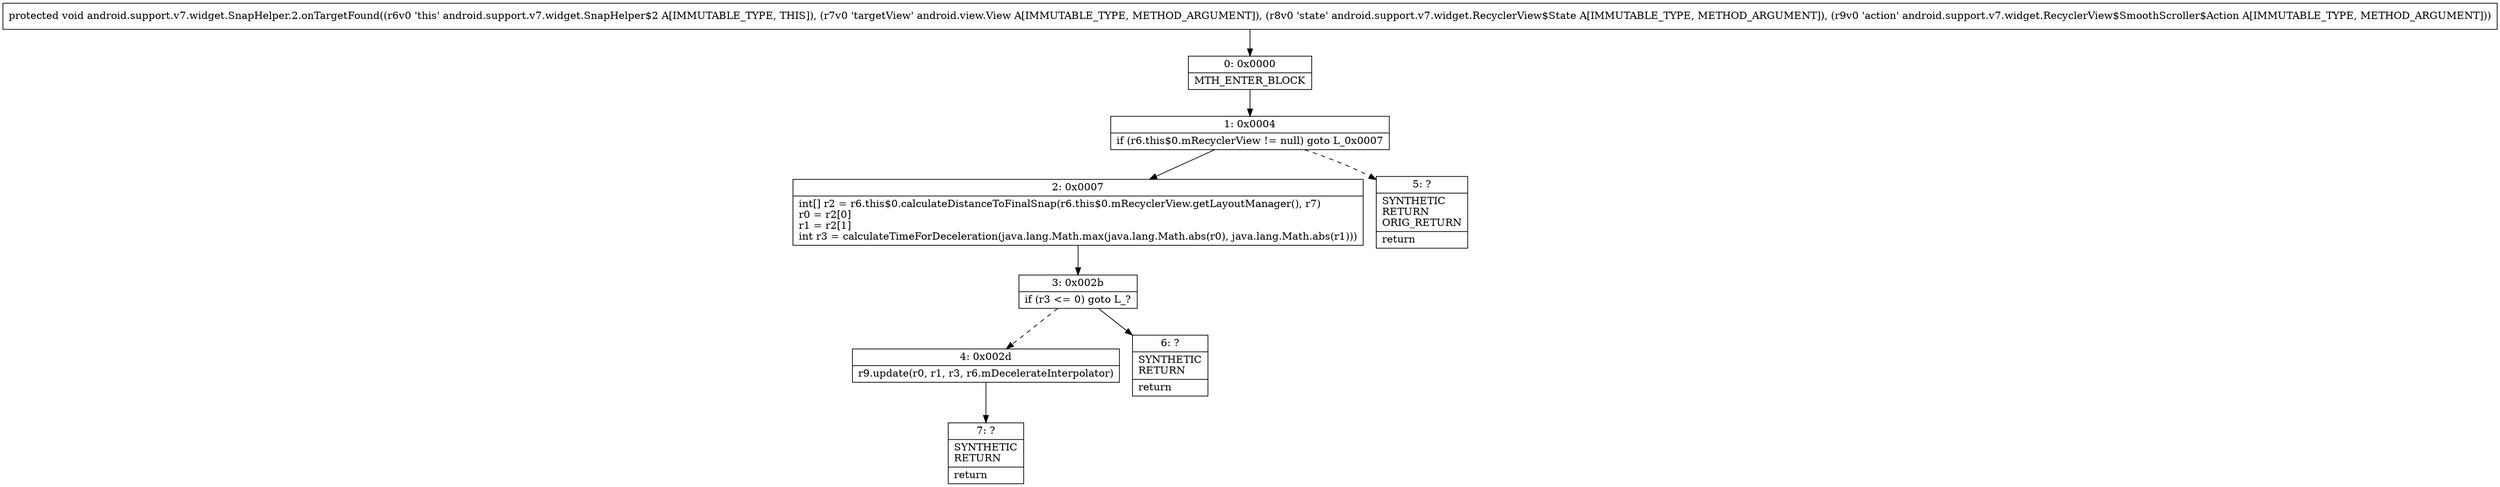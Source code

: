 digraph "CFG forandroid.support.v7.widget.SnapHelper.2.onTargetFound(Landroid\/view\/View;Landroid\/support\/v7\/widget\/RecyclerView$State;Landroid\/support\/v7\/widget\/RecyclerView$SmoothScroller$Action;)V" {
Node_0 [shape=record,label="{0\:\ 0x0000|MTH_ENTER_BLOCK\l}"];
Node_1 [shape=record,label="{1\:\ 0x0004|if (r6.this$0.mRecyclerView != null) goto L_0x0007\l}"];
Node_2 [shape=record,label="{2\:\ 0x0007|int[] r2 = r6.this$0.calculateDistanceToFinalSnap(r6.this$0.mRecyclerView.getLayoutManager(), r7)\lr0 = r2[0]\lr1 = r2[1]\lint r3 = calculateTimeForDeceleration(java.lang.Math.max(java.lang.Math.abs(r0), java.lang.Math.abs(r1)))\l}"];
Node_3 [shape=record,label="{3\:\ 0x002b|if (r3 \<= 0) goto L_?\l}"];
Node_4 [shape=record,label="{4\:\ 0x002d|r9.update(r0, r1, r3, r6.mDecelerateInterpolator)\l}"];
Node_5 [shape=record,label="{5\:\ ?|SYNTHETIC\lRETURN\lORIG_RETURN\l|return\l}"];
Node_6 [shape=record,label="{6\:\ ?|SYNTHETIC\lRETURN\l|return\l}"];
Node_7 [shape=record,label="{7\:\ ?|SYNTHETIC\lRETURN\l|return\l}"];
MethodNode[shape=record,label="{protected void android.support.v7.widget.SnapHelper.2.onTargetFound((r6v0 'this' android.support.v7.widget.SnapHelper$2 A[IMMUTABLE_TYPE, THIS]), (r7v0 'targetView' android.view.View A[IMMUTABLE_TYPE, METHOD_ARGUMENT]), (r8v0 'state' android.support.v7.widget.RecyclerView$State A[IMMUTABLE_TYPE, METHOD_ARGUMENT]), (r9v0 'action' android.support.v7.widget.RecyclerView$SmoothScroller$Action A[IMMUTABLE_TYPE, METHOD_ARGUMENT])) }"];
MethodNode -> Node_0;
Node_0 -> Node_1;
Node_1 -> Node_2;
Node_1 -> Node_5[style=dashed];
Node_2 -> Node_3;
Node_3 -> Node_4[style=dashed];
Node_3 -> Node_6;
Node_4 -> Node_7;
}

